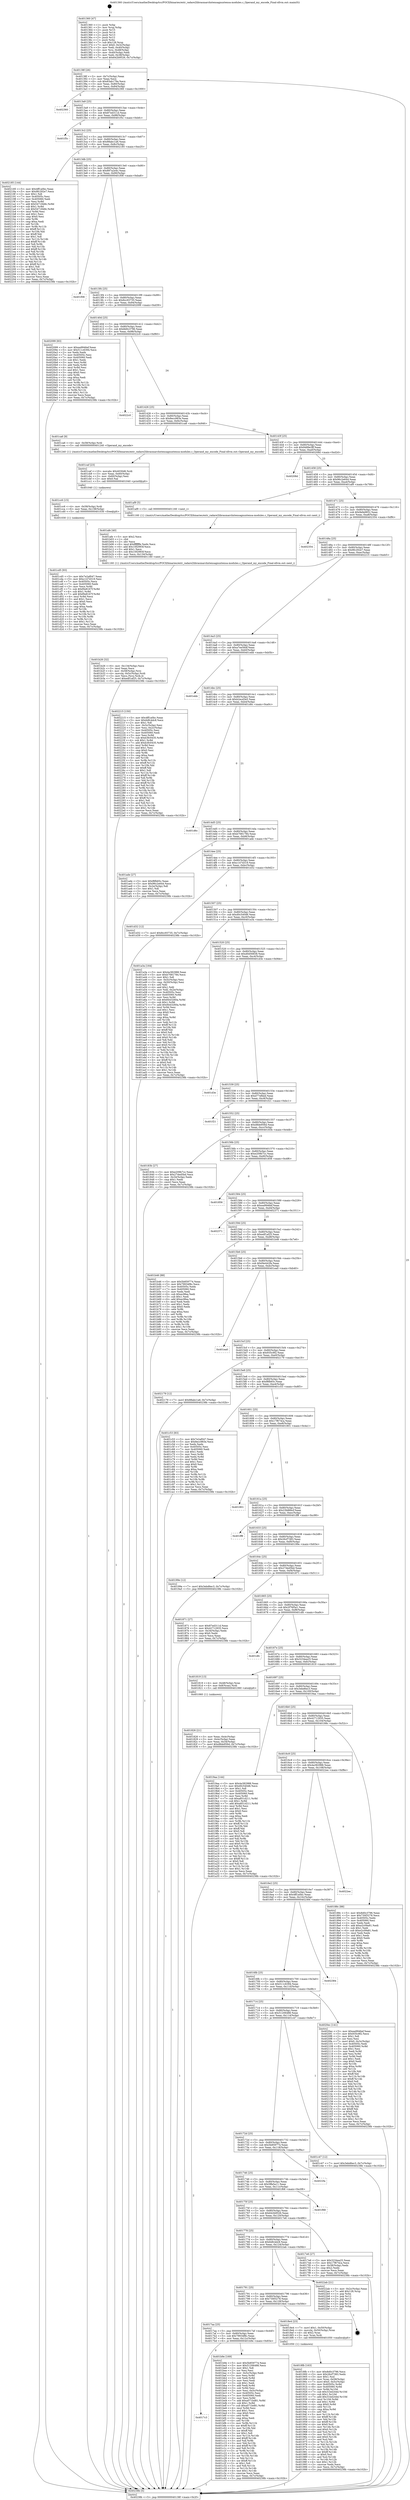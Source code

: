digraph "0x401360" {
  label = "0x401360 (/mnt/c/Users/mathe/Desktop/tcc/POCII/binaries/extr_radare2librasmarchxtensagnuxtensa-modules.c_Operand_my_encode_Final-ollvm.out::main(0))"
  labelloc = "t"
  node[shape=record]

  Entry [label="",width=0.3,height=0.3,shape=circle,fillcolor=black,style=filled]
  "0x40138f" [label="{
     0x40138f [26]\l
     | [instrs]\l
     &nbsp;&nbsp;0x40138f \<+3\>: mov -0x7c(%rbp),%eax\l
     &nbsp;&nbsp;0x401392 \<+2\>: mov %eax,%ecx\l
     &nbsp;&nbsp;0x401394 \<+6\>: sub $0x83ab179a,%ecx\l
     &nbsp;&nbsp;0x40139a \<+3\>: mov %eax,-0x80(%rbp)\l
     &nbsp;&nbsp;0x40139d \<+6\>: mov %ecx,-0x84(%rbp)\l
     &nbsp;&nbsp;0x4013a3 \<+6\>: je 0000000000402360 \<main+0x1000\>\l
  }"]
  "0x402360" [label="{
     0x402360\l
  }", style=dashed]
  "0x4013a9" [label="{
     0x4013a9 [25]\l
     | [instrs]\l
     &nbsp;&nbsp;0x4013a9 \<+5\>: jmp 00000000004013ae \<main+0x4e\>\l
     &nbsp;&nbsp;0x4013ae \<+3\>: mov -0x80(%rbp),%eax\l
     &nbsp;&nbsp;0x4013b1 \<+5\>: sub $0x87ed311d,%eax\l
     &nbsp;&nbsp;0x4013b6 \<+6\>: mov %eax,-0x88(%rbp)\l
     &nbsp;&nbsp;0x4013bc \<+6\>: je 0000000000401f5c \<main+0xbfc\>\l
  }"]
  Exit [label="",width=0.3,height=0.3,shape=circle,fillcolor=black,style=filled,peripheries=2]
  "0x401f5c" [label="{
     0x401f5c\l
  }", style=dashed]
  "0x4013c2" [label="{
     0x4013c2 [25]\l
     | [instrs]\l
     &nbsp;&nbsp;0x4013c2 \<+5\>: jmp 00000000004013c7 \<main+0x67\>\l
     &nbsp;&nbsp;0x4013c7 \<+3\>: mov -0x80(%rbp),%eax\l
     &nbsp;&nbsp;0x4013ca \<+5\>: sub $0x88abc1a6,%eax\l
     &nbsp;&nbsp;0x4013cf \<+6\>: mov %eax,-0x8c(%rbp)\l
     &nbsp;&nbsp;0x4013d5 \<+6\>: je 0000000000402185 \<main+0xe25\>\l
  }"]
  "0x401cd5" [label="{
     0x401cd5 [93]\l
     | [instrs]\l
     &nbsp;&nbsp;0x401cd5 \<+5\>: mov $0x7e2af047,%eax\l
     &nbsp;&nbsp;0x401cda \<+5\>: mov $0xc147d319,%esi\l
     &nbsp;&nbsp;0x401cdf \<+7\>: mov 0x40505c,%ecx\l
     &nbsp;&nbsp;0x401ce6 \<+7\>: mov 0x405060,%edx\l
     &nbsp;&nbsp;0x401ced \<+3\>: mov %ecx,%r8d\l
     &nbsp;&nbsp;0x401cf0 \<+7\>: sub $0xf0e8167f,%r8d\l
     &nbsp;&nbsp;0x401cf7 \<+4\>: sub $0x1,%r8d\l
     &nbsp;&nbsp;0x401cfb \<+7\>: add $0xf0e8167f,%r8d\l
     &nbsp;&nbsp;0x401d02 \<+4\>: imul %r8d,%ecx\l
     &nbsp;&nbsp;0x401d06 \<+3\>: and $0x1,%ecx\l
     &nbsp;&nbsp;0x401d09 \<+3\>: cmp $0x0,%ecx\l
     &nbsp;&nbsp;0x401d0c \<+4\>: sete %r9b\l
     &nbsp;&nbsp;0x401d10 \<+3\>: cmp $0xa,%edx\l
     &nbsp;&nbsp;0x401d13 \<+4\>: setl %r10b\l
     &nbsp;&nbsp;0x401d17 \<+3\>: mov %r9b,%r11b\l
     &nbsp;&nbsp;0x401d1a \<+3\>: and %r10b,%r11b\l
     &nbsp;&nbsp;0x401d1d \<+3\>: xor %r10b,%r9b\l
     &nbsp;&nbsp;0x401d20 \<+3\>: or %r9b,%r11b\l
     &nbsp;&nbsp;0x401d23 \<+4\>: test $0x1,%r11b\l
     &nbsp;&nbsp;0x401d27 \<+3\>: cmovne %esi,%eax\l
     &nbsp;&nbsp;0x401d2a \<+3\>: mov %eax,-0x7c(%rbp)\l
     &nbsp;&nbsp;0x401d2d \<+5\>: jmp 000000000040238b \<main+0x102b\>\l
  }"]
  "0x402185" [label="{
     0x402185 [144]\l
     | [instrs]\l
     &nbsp;&nbsp;0x402185 \<+5\>: mov $0x4ff1a0bc,%eax\l
     &nbsp;&nbsp;0x40218a \<+5\>: mov $0x9fc292e7,%ecx\l
     &nbsp;&nbsp;0x40218f \<+2\>: mov $0x1,%dl\l
     &nbsp;&nbsp;0x402191 \<+7\>: mov 0x40505c,%esi\l
     &nbsp;&nbsp;0x402198 \<+7\>: mov 0x405060,%edi\l
     &nbsp;&nbsp;0x40219f \<+3\>: mov %esi,%r8d\l
     &nbsp;&nbsp;0x4021a2 \<+7\>: add $0x5471848c,%r8d\l
     &nbsp;&nbsp;0x4021a9 \<+4\>: sub $0x1,%r8d\l
     &nbsp;&nbsp;0x4021ad \<+7\>: sub $0x5471848c,%r8d\l
     &nbsp;&nbsp;0x4021b4 \<+4\>: imul %r8d,%esi\l
     &nbsp;&nbsp;0x4021b8 \<+3\>: and $0x1,%esi\l
     &nbsp;&nbsp;0x4021bb \<+3\>: cmp $0x0,%esi\l
     &nbsp;&nbsp;0x4021be \<+4\>: sete %r9b\l
     &nbsp;&nbsp;0x4021c2 \<+3\>: cmp $0xa,%edi\l
     &nbsp;&nbsp;0x4021c5 \<+4\>: setl %r10b\l
     &nbsp;&nbsp;0x4021c9 \<+3\>: mov %r9b,%r11b\l
     &nbsp;&nbsp;0x4021cc \<+4\>: xor $0xff,%r11b\l
     &nbsp;&nbsp;0x4021d0 \<+3\>: mov %r10b,%bl\l
     &nbsp;&nbsp;0x4021d3 \<+3\>: xor $0xff,%bl\l
     &nbsp;&nbsp;0x4021d6 \<+3\>: xor $0x1,%dl\l
     &nbsp;&nbsp;0x4021d9 \<+3\>: mov %r11b,%r14b\l
     &nbsp;&nbsp;0x4021dc \<+4\>: and $0xff,%r14b\l
     &nbsp;&nbsp;0x4021e0 \<+3\>: and %dl,%r9b\l
     &nbsp;&nbsp;0x4021e3 \<+3\>: mov %bl,%r15b\l
     &nbsp;&nbsp;0x4021e6 \<+4\>: and $0xff,%r15b\l
     &nbsp;&nbsp;0x4021ea \<+3\>: and %dl,%r10b\l
     &nbsp;&nbsp;0x4021ed \<+3\>: or %r9b,%r14b\l
     &nbsp;&nbsp;0x4021f0 \<+3\>: or %r10b,%r15b\l
     &nbsp;&nbsp;0x4021f3 \<+3\>: xor %r15b,%r14b\l
     &nbsp;&nbsp;0x4021f6 \<+3\>: or %bl,%r11b\l
     &nbsp;&nbsp;0x4021f9 \<+4\>: xor $0xff,%r11b\l
     &nbsp;&nbsp;0x4021fd \<+3\>: or $0x1,%dl\l
     &nbsp;&nbsp;0x402200 \<+3\>: and %dl,%r11b\l
     &nbsp;&nbsp;0x402203 \<+3\>: or %r11b,%r14b\l
     &nbsp;&nbsp;0x402206 \<+4\>: test $0x1,%r14b\l
     &nbsp;&nbsp;0x40220a \<+3\>: cmovne %ecx,%eax\l
     &nbsp;&nbsp;0x40220d \<+3\>: mov %eax,-0x7c(%rbp)\l
     &nbsp;&nbsp;0x402210 \<+5\>: jmp 000000000040238b \<main+0x102b\>\l
  }"]
  "0x4013db" [label="{
     0x4013db [25]\l
     | [instrs]\l
     &nbsp;&nbsp;0x4013db \<+5\>: jmp 00000000004013e0 \<main+0x80\>\l
     &nbsp;&nbsp;0x4013e0 \<+3\>: mov -0x80(%rbp),%eax\l
     &nbsp;&nbsp;0x4013e3 \<+5\>: sub $0x897a2e4c,%eax\l
     &nbsp;&nbsp;0x4013e8 \<+6\>: mov %eax,-0x90(%rbp)\l
     &nbsp;&nbsp;0x4013ee \<+6\>: je 0000000000401f08 \<main+0xba8\>\l
  }"]
  "0x401cc6" [label="{
     0x401cc6 [15]\l
     | [instrs]\l
     &nbsp;&nbsp;0x401cc6 \<+4\>: mov -0x58(%rbp),%rdi\l
     &nbsp;&nbsp;0x401cca \<+6\>: mov %eax,-0x138(%rbp)\l
     &nbsp;&nbsp;0x401cd0 \<+5\>: call 0000000000401030 \<free@plt\>\l
     | [calls]\l
     &nbsp;&nbsp;0x401030 \{1\} (unknown)\l
  }"]
  "0x401f08" [label="{
     0x401f08\l
  }", style=dashed]
  "0x4013f4" [label="{
     0x4013f4 [25]\l
     | [instrs]\l
     &nbsp;&nbsp;0x4013f4 \<+5\>: jmp 00000000004013f9 \<main+0x99\>\l
     &nbsp;&nbsp;0x4013f9 \<+3\>: mov -0x80(%rbp),%eax\l
     &nbsp;&nbsp;0x4013fc \<+5\>: sub $0x8cc93735,%eax\l
     &nbsp;&nbsp;0x401401 \<+6\>: mov %eax,-0x94(%rbp)\l
     &nbsp;&nbsp;0x401407 \<+6\>: je 0000000000402099 \<main+0xd39\>\l
  }"]
  "0x401caf" [label="{
     0x401caf [23]\l
     | [instrs]\l
     &nbsp;&nbsp;0x401caf \<+10\>: movabs $0x4030d6,%rdi\l
     &nbsp;&nbsp;0x401cb9 \<+3\>: mov %eax,-0x60(%rbp)\l
     &nbsp;&nbsp;0x401cbc \<+3\>: mov -0x60(%rbp),%esi\l
     &nbsp;&nbsp;0x401cbf \<+2\>: mov $0x0,%al\l
     &nbsp;&nbsp;0x401cc1 \<+5\>: call 0000000000401040 \<printf@plt\>\l
     | [calls]\l
     &nbsp;&nbsp;0x401040 \{1\} (unknown)\l
  }"]
  "0x402099" [label="{
     0x402099 [83]\l
     | [instrs]\l
     &nbsp;&nbsp;0x402099 \<+5\>: mov $0xea9946ef,%eax\l
     &nbsp;&nbsp;0x40209e \<+5\>: mov $0x511c6394,%ecx\l
     &nbsp;&nbsp;0x4020a3 \<+2\>: xor %edx,%edx\l
     &nbsp;&nbsp;0x4020a5 \<+7\>: mov 0x40505c,%esi\l
     &nbsp;&nbsp;0x4020ac \<+7\>: mov 0x405060,%edi\l
     &nbsp;&nbsp;0x4020b3 \<+3\>: sub $0x1,%edx\l
     &nbsp;&nbsp;0x4020b6 \<+3\>: mov %esi,%r8d\l
     &nbsp;&nbsp;0x4020b9 \<+3\>: add %edx,%r8d\l
     &nbsp;&nbsp;0x4020bc \<+4\>: imul %r8d,%esi\l
     &nbsp;&nbsp;0x4020c0 \<+3\>: and $0x1,%esi\l
     &nbsp;&nbsp;0x4020c3 \<+3\>: cmp $0x0,%esi\l
     &nbsp;&nbsp;0x4020c6 \<+4\>: sete %r9b\l
     &nbsp;&nbsp;0x4020ca \<+3\>: cmp $0xa,%edi\l
     &nbsp;&nbsp;0x4020cd \<+4\>: setl %r10b\l
     &nbsp;&nbsp;0x4020d1 \<+3\>: mov %r9b,%r11b\l
     &nbsp;&nbsp;0x4020d4 \<+3\>: and %r10b,%r11b\l
     &nbsp;&nbsp;0x4020d7 \<+3\>: xor %r10b,%r9b\l
     &nbsp;&nbsp;0x4020da \<+3\>: or %r9b,%r11b\l
     &nbsp;&nbsp;0x4020dd \<+4\>: test $0x1,%r11b\l
     &nbsp;&nbsp;0x4020e1 \<+3\>: cmovne %ecx,%eax\l
     &nbsp;&nbsp;0x4020e4 \<+3\>: mov %eax,-0x7c(%rbp)\l
     &nbsp;&nbsp;0x4020e7 \<+5\>: jmp 000000000040238b \<main+0x102b\>\l
  }"]
  "0x40140d" [label="{
     0x40140d [25]\l
     | [instrs]\l
     &nbsp;&nbsp;0x40140d \<+5\>: jmp 0000000000401412 \<main+0xb2\>\l
     &nbsp;&nbsp;0x401412 \<+3\>: mov -0x80(%rbp),%eax\l
     &nbsp;&nbsp;0x401415 \<+5\>: sub $0x8d0c3796,%eax\l
     &nbsp;&nbsp;0x40141a \<+6\>: mov %eax,-0x98(%rbp)\l
     &nbsp;&nbsp;0x401420 \<+6\>: je 00000000004022c0 \<main+0xf60\>\l
  }"]
  "0x4017c3" [label="{
     0x4017c3\l
  }", style=dashed]
  "0x4022c0" [label="{
     0x4022c0\l
  }", style=dashed]
  "0x401426" [label="{
     0x401426 [25]\l
     | [instrs]\l
     &nbsp;&nbsp;0x401426 \<+5\>: jmp 000000000040142b \<main+0xcb\>\l
     &nbsp;&nbsp;0x40142b \<+3\>: mov -0x80(%rbp),%eax\l
     &nbsp;&nbsp;0x40142e \<+5\>: sub $0x8ecc983e,%eax\l
     &nbsp;&nbsp;0x401433 \<+6\>: mov %eax,-0x9c(%rbp)\l
     &nbsp;&nbsp;0x401439 \<+6\>: je 0000000000401ca6 \<main+0x946\>\l
  }"]
  "0x401b9e" [label="{
     0x401b9e [169]\l
     | [instrs]\l
     &nbsp;&nbsp;0x401b9e \<+5\>: mov $0x5b859774,%eax\l
     &nbsp;&nbsp;0x401ba3 \<+5\>: mov $0x51206488,%ecx\l
     &nbsp;&nbsp;0x401ba8 \<+2\>: mov $0x1,%dl\l
     &nbsp;&nbsp;0x401baa \<+2\>: xor %esi,%esi\l
     &nbsp;&nbsp;0x401bac \<+3\>: mov -0x5c(%rbp),%edi\l
     &nbsp;&nbsp;0x401baf \<+3\>: mov %esi,%r8d\l
     &nbsp;&nbsp;0x401bb2 \<+3\>: sub %edi,%r8d\l
     &nbsp;&nbsp;0x401bb5 \<+2\>: mov %esi,%edi\l
     &nbsp;&nbsp;0x401bb7 \<+3\>: sub $0x1,%edi\l
     &nbsp;&nbsp;0x401bba \<+3\>: add %edi,%r8d\l
     &nbsp;&nbsp;0x401bbd \<+3\>: sub %r8d,%esi\l
     &nbsp;&nbsp;0x401bc0 \<+3\>: mov %esi,-0x5c(%rbp)\l
     &nbsp;&nbsp;0x401bc3 \<+7\>: mov 0x40505c,%esi\l
     &nbsp;&nbsp;0x401bca \<+7\>: mov 0x405060,%edi\l
     &nbsp;&nbsp;0x401bd1 \<+3\>: mov %esi,%r8d\l
     &nbsp;&nbsp;0x401bd4 \<+7\>: add $0xa071bd81,%r8d\l
     &nbsp;&nbsp;0x401bdb \<+4\>: sub $0x1,%r8d\l
     &nbsp;&nbsp;0x401bdf \<+7\>: sub $0xa071bd81,%r8d\l
     &nbsp;&nbsp;0x401be6 \<+4\>: imul %r8d,%esi\l
     &nbsp;&nbsp;0x401bea \<+3\>: and $0x1,%esi\l
     &nbsp;&nbsp;0x401bed \<+3\>: cmp $0x0,%esi\l
     &nbsp;&nbsp;0x401bf0 \<+4\>: sete %r9b\l
     &nbsp;&nbsp;0x401bf4 \<+3\>: cmp $0xa,%edi\l
     &nbsp;&nbsp;0x401bf7 \<+4\>: setl %r10b\l
     &nbsp;&nbsp;0x401bfb \<+3\>: mov %r9b,%r11b\l
     &nbsp;&nbsp;0x401bfe \<+4\>: xor $0xff,%r11b\l
     &nbsp;&nbsp;0x401c02 \<+3\>: mov %r10b,%bl\l
     &nbsp;&nbsp;0x401c05 \<+3\>: xor $0xff,%bl\l
     &nbsp;&nbsp;0x401c08 \<+3\>: xor $0x1,%dl\l
     &nbsp;&nbsp;0x401c0b \<+3\>: mov %r11b,%r14b\l
     &nbsp;&nbsp;0x401c0e \<+4\>: and $0xff,%r14b\l
     &nbsp;&nbsp;0x401c12 \<+3\>: and %dl,%r9b\l
     &nbsp;&nbsp;0x401c15 \<+3\>: mov %bl,%r15b\l
     &nbsp;&nbsp;0x401c18 \<+4\>: and $0xff,%r15b\l
     &nbsp;&nbsp;0x401c1c \<+3\>: and %dl,%r10b\l
     &nbsp;&nbsp;0x401c1f \<+3\>: or %r9b,%r14b\l
     &nbsp;&nbsp;0x401c22 \<+3\>: or %r10b,%r15b\l
     &nbsp;&nbsp;0x401c25 \<+3\>: xor %r15b,%r14b\l
     &nbsp;&nbsp;0x401c28 \<+3\>: or %bl,%r11b\l
     &nbsp;&nbsp;0x401c2b \<+4\>: xor $0xff,%r11b\l
     &nbsp;&nbsp;0x401c2f \<+3\>: or $0x1,%dl\l
     &nbsp;&nbsp;0x401c32 \<+3\>: and %dl,%r11b\l
     &nbsp;&nbsp;0x401c35 \<+3\>: or %r11b,%r14b\l
     &nbsp;&nbsp;0x401c38 \<+4\>: test $0x1,%r14b\l
     &nbsp;&nbsp;0x401c3c \<+3\>: cmovne %ecx,%eax\l
     &nbsp;&nbsp;0x401c3f \<+3\>: mov %eax,-0x7c(%rbp)\l
     &nbsp;&nbsp;0x401c42 \<+5\>: jmp 000000000040238b \<main+0x102b\>\l
  }"]
  "0x401ca6" [label="{
     0x401ca6 [9]\l
     | [instrs]\l
     &nbsp;&nbsp;0x401ca6 \<+4\>: mov -0x58(%rbp),%rdi\l
     &nbsp;&nbsp;0x401caa \<+5\>: call 0000000000401240 \<Operand_my_encode\>\l
     | [calls]\l
     &nbsp;&nbsp;0x401240 \{1\} (/mnt/c/Users/mathe/Desktop/tcc/POCII/binaries/extr_radare2librasmarchxtensagnuxtensa-modules.c_Operand_my_encode_Final-ollvm.out::Operand_my_encode)\l
  }"]
  "0x40143f" [label="{
     0x40143f [25]\l
     | [instrs]\l
     &nbsp;&nbsp;0x40143f \<+5\>: jmp 0000000000401444 \<main+0xe4\>\l
     &nbsp;&nbsp;0x401444 \<+3\>: mov -0x80(%rbp),%eax\l
     &nbsp;&nbsp;0x401447 \<+5\>: sub $0x9489e3ff,%eax\l
     &nbsp;&nbsp;0x40144c \<+6\>: mov %eax,-0xa0(%rbp)\l
     &nbsp;&nbsp;0x401452 \<+6\>: je 000000000040208d \<main+0xd2d\>\l
  }"]
  "0x401b26" [label="{
     0x401b26 [32]\l
     | [instrs]\l
     &nbsp;&nbsp;0x401b26 \<+6\>: mov -0x134(%rbp),%ecx\l
     &nbsp;&nbsp;0x401b2c \<+3\>: imul %eax,%ecx\l
     &nbsp;&nbsp;0x401b2f \<+4\>: mov -0x58(%rbp),%rsi\l
     &nbsp;&nbsp;0x401b33 \<+4\>: movslq -0x5c(%rbp),%rdi\l
     &nbsp;&nbsp;0x401b37 \<+3\>: mov %ecx,(%rsi,%rdi,4)\l
     &nbsp;&nbsp;0x401b3a \<+7\>: movl $0xedf1af25,-0x7c(%rbp)\l
     &nbsp;&nbsp;0x401b41 \<+5\>: jmp 000000000040238b \<main+0x102b\>\l
  }"]
  "0x40208d" [label="{
     0x40208d\l
  }", style=dashed]
  "0x401458" [label="{
     0x401458 [25]\l
     | [instrs]\l
     &nbsp;&nbsp;0x401458 \<+5\>: jmp 000000000040145d \<main+0xfd\>\l
     &nbsp;&nbsp;0x40145d \<+3\>: mov -0x80(%rbp),%eax\l
     &nbsp;&nbsp;0x401460 \<+5\>: sub $0x96c2e644,%eax\l
     &nbsp;&nbsp;0x401465 \<+6\>: mov %eax,-0xa4(%rbp)\l
     &nbsp;&nbsp;0x40146b \<+6\>: je 0000000000401af9 \<main+0x799\>\l
  }"]
  "0x401afe" [label="{
     0x401afe [40]\l
     | [instrs]\l
     &nbsp;&nbsp;0x401afe \<+5\>: mov $0x2,%ecx\l
     &nbsp;&nbsp;0x401b03 \<+1\>: cltd\l
     &nbsp;&nbsp;0x401b04 \<+2\>: idiv %ecx\l
     &nbsp;&nbsp;0x401b06 \<+6\>: imul $0xfffffffe,%edx,%ecx\l
     &nbsp;&nbsp;0x401b0c \<+6\>: add $0x10f2993f,%ecx\l
     &nbsp;&nbsp;0x401b12 \<+3\>: add $0x1,%ecx\l
     &nbsp;&nbsp;0x401b15 \<+6\>: sub $0x10f2993f,%ecx\l
     &nbsp;&nbsp;0x401b1b \<+6\>: mov %ecx,-0x134(%rbp)\l
     &nbsp;&nbsp;0x401b21 \<+5\>: call 0000000000401160 \<next_i\>\l
     | [calls]\l
     &nbsp;&nbsp;0x401160 \{1\} (/mnt/c/Users/mathe/Desktop/tcc/POCII/binaries/extr_radare2librasmarchxtensagnuxtensa-modules.c_Operand_my_encode_Final-ollvm.out::next_i)\l
  }"]
  "0x401af9" [label="{
     0x401af9 [5]\l
     | [instrs]\l
     &nbsp;&nbsp;0x401af9 \<+5\>: call 0000000000401160 \<next_i\>\l
     | [calls]\l
     &nbsp;&nbsp;0x401160 \{1\} (/mnt/c/Users/mathe/Desktop/tcc/POCII/binaries/extr_radare2librasmarchxtensagnuxtensa-modules.c_Operand_my_encode_Final-ollvm.out::next_i)\l
  }"]
  "0x401471" [label="{
     0x401471 [25]\l
     | [instrs]\l
     &nbsp;&nbsp;0x401471 \<+5\>: jmp 0000000000401476 \<main+0x116\>\l
     &nbsp;&nbsp;0x401476 \<+3\>: mov -0x80(%rbp),%eax\l
     &nbsp;&nbsp;0x401479 \<+5\>: sub $0x9efa9852,%eax\l
     &nbsp;&nbsp;0x40147e \<+6\>: mov %eax,-0xa8(%rbp)\l
     &nbsp;&nbsp;0x401484 \<+6\>: je 0000000000402354 \<main+0xff4\>\l
  }"]
  "0x4018fb" [label="{
     0x4018fb [163]\l
     | [instrs]\l
     &nbsp;&nbsp;0x4018fb \<+5\>: mov $0x8d0c3796,%ecx\l
     &nbsp;&nbsp;0x401900 \<+5\>: mov $0x26cf7383,%edx\l
     &nbsp;&nbsp;0x401905 \<+3\>: mov $0x1,%sil\l
     &nbsp;&nbsp;0x401908 \<+4\>: mov %rax,-0x58(%rbp)\l
     &nbsp;&nbsp;0x40190c \<+7\>: movl $0x0,-0x5c(%rbp)\l
     &nbsp;&nbsp;0x401913 \<+8\>: mov 0x40505c,%r8d\l
     &nbsp;&nbsp;0x40191b \<+8\>: mov 0x405060,%r9d\l
     &nbsp;&nbsp;0x401923 \<+3\>: mov %r8d,%r10d\l
     &nbsp;&nbsp;0x401926 \<+7\>: sub $0x31bd244d,%r10d\l
     &nbsp;&nbsp;0x40192d \<+4\>: sub $0x1,%r10d\l
     &nbsp;&nbsp;0x401931 \<+7\>: add $0x31bd244d,%r10d\l
     &nbsp;&nbsp;0x401938 \<+4\>: imul %r10d,%r8d\l
     &nbsp;&nbsp;0x40193c \<+4\>: and $0x1,%r8d\l
     &nbsp;&nbsp;0x401940 \<+4\>: cmp $0x0,%r8d\l
     &nbsp;&nbsp;0x401944 \<+4\>: sete %r11b\l
     &nbsp;&nbsp;0x401948 \<+4\>: cmp $0xa,%r9d\l
     &nbsp;&nbsp;0x40194c \<+3\>: setl %bl\l
     &nbsp;&nbsp;0x40194f \<+3\>: mov %r11b,%r14b\l
     &nbsp;&nbsp;0x401952 \<+4\>: xor $0xff,%r14b\l
     &nbsp;&nbsp;0x401956 \<+3\>: mov %bl,%r15b\l
     &nbsp;&nbsp;0x401959 \<+4\>: xor $0xff,%r15b\l
     &nbsp;&nbsp;0x40195d \<+4\>: xor $0x0,%sil\l
     &nbsp;&nbsp;0x401961 \<+3\>: mov %r14b,%r12b\l
     &nbsp;&nbsp;0x401964 \<+4\>: and $0x0,%r12b\l
     &nbsp;&nbsp;0x401968 \<+3\>: and %sil,%r11b\l
     &nbsp;&nbsp;0x40196b \<+3\>: mov %r15b,%r13b\l
     &nbsp;&nbsp;0x40196e \<+4\>: and $0x0,%r13b\l
     &nbsp;&nbsp;0x401972 \<+3\>: and %sil,%bl\l
     &nbsp;&nbsp;0x401975 \<+3\>: or %r11b,%r12b\l
     &nbsp;&nbsp;0x401978 \<+3\>: or %bl,%r13b\l
     &nbsp;&nbsp;0x40197b \<+3\>: xor %r13b,%r12b\l
     &nbsp;&nbsp;0x40197e \<+3\>: or %r15b,%r14b\l
     &nbsp;&nbsp;0x401981 \<+4\>: xor $0xff,%r14b\l
     &nbsp;&nbsp;0x401985 \<+4\>: or $0x0,%sil\l
     &nbsp;&nbsp;0x401989 \<+3\>: and %sil,%r14b\l
     &nbsp;&nbsp;0x40198c \<+3\>: or %r14b,%r12b\l
     &nbsp;&nbsp;0x40198f \<+4\>: test $0x1,%r12b\l
     &nbsp;&nbsp;0x401993 \<+3\>: cmovne %edx,%ecx\l
     &nbsp;&nbsp;0x401996 \<+3\>: mov %ecx,-0x7c(%rbp)\l
     &nbsp;&nbsp;0x401999 \<+5\>: jmp 000000000040238b \<main+0x102b\>\l
  }"]
  "0x402354" [label="{
     0x402354\l
  }", style=dashed]
  "0x40148a" [label="{
     0x40148a [25]\l
     | [instrs]\l
     &nbsp;&nbsp;0x40148a \<+5\>: jmp 000000000040148f \<main+0x12f\>\l
     &nbsp;&nbsp;0x40148f \<+3\>: mov -0x80(%rbp),%eax\l
     &nbsp;&nbsp;0x401492 \<+5\>: sub $0x9fc292e7,%eax\l
     &nbsp;&nbsp;0x401497 \<+6\>: mov %eax,-0xac(%rbp)\l
     &nbsp;&nbsp;0x40149d \<+6\>: je 0000000000402215 \<main+0xeb5\>\l
  }"]
  "0x4017aa" [label="{
     0x4017aa [25]\l
     | [instrs]\l
     &nbsp;&nbsp;0x4017aa \<+5\>: jmp 00000000004017af \<main+0x44f\>\l
     &nbsp;&nbsp;0x4017af \<+3\>: mov -0x80(%rbp),%eax\l
     &nbsp;&nbsp;0x4017b2 \<+5\>: sub $0x79934f8c,%eax\l
     &nbsp;&nbsp;0x4017b7 \<+6\>: mov %eax,-0x12c(%rbp)\l
     &nbsp;&nbsp;0x4017bd \<+6\>: je 0000000000401b9e \<main+0x83e\>\l
  }"]
  "0x402215" [label="{
     0x402215 [150]\l
     | [instrs]\l
     &nbsp;&nbsp;0x402215 \<+5\>: mov $0x4ff1a0bc,%eax\l
     &nbsp;&nbsp;0x40221a \<+5\>: mov $0x6dfc4dc8,%ecx\l
     &nbsp;&nbsp;0x40221f \<+2\>: mov $0x1,%dl\l
     &nbsp;&nbsp;0x402221 \<+3\>: mov -0x3c(%rbp),%esi\l
     &nbsp;&nbsp;0x402224 \<+3\>: mov %esi,-0x2c(%rbp)\l
     &nbsp;&nbsp;0x402227 \<+7\>: mov 0x40505c,%esi\l
     &nbsp;&nbsp;0x40222e \<+7\>: mov 0x405060,%edi\l
     &nbsp;&nbsp;0x402235 \<+3\>: mov %esi,%r8d\l
     &nbsp;&nbsp;0x402238 \<+7\>: sub $0xb3fc0435,%r8d\l
     &nbsp;&nbsp;0x40223f \<+4\>: sub $0x1,%r8d\l
     &nbsp;&nbsp;0x402243 \<+7\>: add $0xb3fc0435,%r8d\l
     &nbsp;&nbsp;0x40224a \<+4\>: imul %r8d,%esi\l
     &nbsp;&nbsp;0x40224e \<+3\>: and $0x1,%esi\l
     &nbsp;&nbsp;0x402251 \<+3\>: cmp $0x0,%esi\l
     &nbsp;&nbsp;0x402254 \<+4\>: sete %r9b\l
     &nbsp;&nbsp;0x402258 \<+3\>: cmp $0xa,%edi\l
     &nbsp;&nbsp;0x40225b \<+4\>: setl %r10b\l
     &nbsp;&nbsp;0x40225f \<+3\>: mov %r9b,%r11b\l
     &nbsp;&nbsp;0x402262 \<+4\>: xor $0xff,%r11b\l
     &nbsp;&nbsp;0x402266 \<+3\>: mov %r10b,%bl\l
     &nbsp;&nbsp;0x402269 \<+3\>: xor $0xff,%bl\l
     &nbsp;&nbsp;0x40226c \<+3\>: xor $0x1,%dl\l
     &nbsp;&nbsp;0x40226f \<+3\>: mov %r11b,%r14b\l
     &nbsp;&nbsp;0x402272 \<+4\>: and $0xff,%r14b\l
     &nbsp;&nbsp;0x402276 \<+3\>: and %dl,%r9b\l
     &nbsp;&nbsp;0x402279 \<+3\>: mov %bl,%r15b\l
     &nbsp;&nbsp;0x40227c \<+4\>: and $0xff,%r15b\l
     &nbsp;&nbsp;0x402280 \<+3\>: and %dl,%r10b\l
     &nbsp;&nbsp;0x402283 \<+3\>: or %r9b,%r14b\l
     &nbsp;&nbsp;0x402286 \<+3\>: or %r10b,%r15b\l
     &nbsp;&nbsp;0x402289 \<+3\>: xor %r15b,%r14b\l
     &nbsp;&nbsp;0x40228c \<+3\>: or %bl,%r11b\l
     &nbsp;&nbsp;0x40228f \<+4\>: xor $0xff,%r11b\l
     &nbsp;&nbsp;0x402293 \<+3\>: or $0x1,%dl\l
     &nbsp;&nbsp;0x402296 \<+3\>: and %dl,%r11b\l
     &nbsp;&nbsp;0x402299 \<+3\>: or %r11b,%r14b\l
     &nbsp;&nbsp;0x40229c \<+4\>: test $0x1,%r14b\l
     &nbsp;&nbsp;0x4022a0 \<+3\>: cmovne %ecx,%eax\l
     &nbsp;&nbsp;0x4022a3 \<+3\>: mov %eax,-0x7c(%rbp)\l
     &nbsp;&nbsp;0x4022a6 \<+5\>: jmp 000000000040238b \<main+0x102b\>\l
  }"]
  "0x4014a3" [label="{
     0x4014a3 [25]\l
     | [instrs]\l
     &nbsp;&nbsp;0x4014a3 \<+5\>: jmp 00000000004014a8 \<main+0x148\>\l
     &nbsp;&nbsp;0x4014a8 \<+3\>: mov -0x80(%rbp),%eax\l
     &nbsp;&nbsp;0x4014ab \<+5\>: sub $0xa7ee56df,%eax\l
     &nbsp;&nbsp;0x4014b0 \<+6\>: mov %eax,-0xb0(%rbp)\l
     &nbsp;&nbsp;0x4014b6 \<+6\>: je 0000000000401ebb \<main+0xb5b\>\l
  }"]
  "0x4018e4" [label="{
     0x4018e4 [23]\l
     | [instrs]\l
     &nbsp;&nbsp;0x4018e4 \<+7\>: movl $0x1,-0x50(%rbp)\l
     &nbsp;&nbsp;0x4018eb \<+4\>: movslq -0x50(%rbp),%rax\l
     &nbsp;&nbsp;0x4018ef \<+4\>: shl $0x2,%rax\l
     &nbsp;&nbsp;0x4018f3 \<+3\>: mov %rax,%rdi\l
     &nbsp;&nbsp;0x4018f6 \<+5\>: call 0000000000401050 \<malloc@plt\>\l
     | [calls]\l
     &nbsp;&nbsp;0x401050 \{1\} (unknown)\l
  }"]
  "0x401ebb" [label="{
     0x401ebb\l
  }", style=dashed]
  "0x4014bc" [label="{
     0x4014bc [25]\l
     | [instrs]\l
     &nbsp;&nbsp;0x4014bc \<+5\>: jmp 00000000004014c1 \<main+0x161\>\l
     &nbsp;&nbsp;0x4014c1 \<+3\>: mov -0x80(%rbp),%eax\l
     &nbsp;&nbsp;0x4014c4 \<+5\>: sub $0xb2ecd3e5,%eax\l
     &nbsp;&nbsp;0x4014c9 \<+6\>: mov %eax,-0xb4(%rbp)\l
     &nbsp;&nbsp;0x4014cf \<+6\>: je 0000000000401d6c \<main+0xa0c\>\l
  }"]
  "0x401791" [label="{
     0x401791 [25]\l
     | [instrs]\l
     &nbsp;&nbsp;0x401791 \<+5\>: jmp 0000000000401796 \<main+0x436\>\l
     &nbsp;&nbsp;0x401796 \<+3\>: mov -0x80(%rbp),%eax\l
     &nbsp;&nbsp;0x401799 \<+5\>: sub $0x730f3278,%eax\l
     &nbsp;&nbsp;0x40179e \<+6\>: mov %eax,-0x128(%rbp)\l
     &nbsp;&nbsp;0x4017a4 \<+6\>: je 00000000004018e4 \<main+0x584\>\l
  }"]
  "0x401d6c" [label="{
     0x401d6c\l
  }", style=dashed]
  "0x4014d5" [label="{
     0x4014d5 [25]\l
     | [instrs]\l
     &nbsp;&nbsp;0x4014d5 \<+5\>: jmp 00000000004014da \<main+0x17a\>\l
     &nbsp;&nbsp;0x4014da \<+3\>: mov -0x80(%rbp),%eax\l
     &nbsp;&nbsp;0x4014dd \<+5\>: sub $0xb7681784,%eax\l
     &nbsp;&nbsp;0x4014e2 \<+6\>: mov %eax,-0xb8(%rbp)\l
     &nbsp;&nbsp;0x4014e8 \<+6\>: je 0000000000401ade \<main+0x77e\>\l
  }"]
  "0x4022ab" [label="{
     0x4022ab [21]\l
     | [instrs]\l
     &nbsp;&nbsp;0x4022ab \<+3\>: mov -0x2c(%rbp),%eax\l
     &nbsp;&nbsp;0x4022ae \<+7\>: add $0x128,%rsp\l
     &nbsp;&nbsp;0x4022b5 \<+1\>: pop %rbx\l
     &nbsp;&nbsp;0x4022b6 \<+2\>: pop %r12\l
     &nbsp;&nbsp;0x4022b8 \<+2\>: pop %r13\l
     &nbsp;&nbsp;0x4022ba \<+2\>: pop %r14\l
     &nbsp;&nbsp;0x4022bc \<+2\>: pop %r15\l
     &nbsp;&nbsp;0x4022be \<+1\>: pop %rbp\l
     &nbsp;&nbsp;0x4022bf \<+1\>: ret\l
  }"]
  "0x401ade" [label="{
     0x401ade [27]\l
     | [instrs]\l
     &nbsp;&nbsp;0x401ade \<+5\>: mov $0xf8fb65c,%eax\l
     &nbsp;&nbsp;0x401ae3 \<+5\>: mov $0x96c2e644,%ecx\l
     &nbsp;&nbsp;0x401ae8 \<+3\>: mov -0x2e(%rbp),%dl\l
     &nbsp;&nbsp;0x401aeb \<+3\>: test $0x1,%dl\l
     &nbsp;&nbsp;0x401aee \<+3\>: cmovne %ecx,%eax\l
     &nbsp;&nbsp;0x401af1 \<+3\>: mov %eax,-0x7c(%rbp)\l
     &nbsp;&nbsp;0x401af4 \<+5\>: jmp 000000000040238b \<main+0x102b\>\l
  }"]
  "0x4014ee" [label="{
     0x4014ee [25]\l
     | [instrs]\l
     &nbsp;&nbsp;0x4014ee \<+5\>: jmp 00000000004014f3 \<main+0x193\>\l
     &nbsp;&nbsp;0x4014f3 \<+3\>: mov -0x80(%rbp),%eax\l
     &nbsp;&nbsp;0x4014f6 \<+5\>: sub $0xc147d319,%eax\l
     &nbsp;&nbsp;0x4014fb \<+6\>: mov %eax,-0xbc(%rbp)\l
     &nbsp;&nbsp;0x401501 \<+6\>: je 0000000000401d32 \<main+0x9d2\>\l
  }"]
  "0x401826" [label="{
     0x401826 [21]\l
     | [instrs]\l
     &nbsp;&nbsp;0x401826 \<+3\>: mov %eax,-0x4c(%rbp)\l
     &nbsp;&nbsp;0x401829 \<+3\>: mov -0x4c(%rbp),%eax\l
     &nbsp;&nbsp;0x40182c \<+3\>: mov %eax,-0x34(%rbp)\l
     &nbsp;&nbsp;0x40182f \<+7\>: movl $0xd8de956d,-0x7c(%rbp)\l
     &nbsp;&nbsp;0x401836 \<+5\>: jmp 000000000040238b \<main+0x102b\>\l
  }"]
  "0x401d32" [label="{
     0x401d32 [12]\l
     | [instrs]\l
     &nbsp;&nbsp;0x401d32 \<+7\>: movl $0x8cc93735,-0x7c(%rbp)\l
     &nbsp;&nbsp;0x401d39 \<+5\>: jmp 000000000040238b \<main+0x102b\>\l
  }"]
  "0x401507" [label="{
     0x401507 [25]\l
     | [instrs]\l
     &nbsp;&nbsp;0x401507 \<+5\>: jmp 000000000040150c \<main+0x1ac\>\l
     &nbsp;&nbsp;0x40150c \<+3\>: mov -0x80(%rbp),%eax\l
     &nbsp;&nbsp;0x40150f \<+5\>: sub $0xd0c540d6,%eax\l
     &nbsp;&nbsp;0x401514 \<+6\>: mov %eax,-0xc0(%rbp)\l
     &nbsp;&nbsp;0x40151a \<+6\>: je 0000000000401a3a \<main+0x6da\>\l
  }"]
  "0x401360" [label="{
     0x401360 [47]\l
     | [instrs]\l
     &nbsp;&nbsp;0x401360 \<+1\>: push %rbp\l
     &nbsp;&nbsp;0x401361 \<+3\>: mov %rsp,%rbp\l
     &nbsp;&nbsp;0x401364 \<+2\>: push %r15\l
     &nbsp;&nbsp;0x401366 \<+2\>: push %r14\l
     &nbsp;&nbsp;0x401368 \<+2\>: push %r13\l
     &nbsp;&nbsp;0x40136a \<+2\>: push %r12\l
     &nbsp;&nbsp;0x40136c \<+1\>: push %rbx\l
     &nbsp;&nbsp;0x40136d \<+7\>: sub $0x128,%rsp\l
     &nbsp;&nbsp;0x401374 \<+7\>: movl $0x0,-0x3c(%rbp)\l
     &nbsp;&nbsp;0x40137b \<+3\>: mov %edi,-0x40(%rbp)\l
     &nbsp;&nbsp;0x40137e \<+4\>: mov %rsi,-0x48(%rbp)\l
     &nbsp;&nbsp;0x401382 \<+3\>: mov -0x40(%rbp),%edi\l
     &nbsp;&nbsp;0x401385 \<+3\>: mov %edi,-0x38(%rbp)\l
     &nbsp;&nbsp;0x401388 \<+7\>: movl $0x642b9526,-0x7c(%rbp)\l
  }"]
  "0x401a3a" [label="{
     0x401a3a [164]\l
     | [instrs]\l
     &nbsp;&nbsp;0x401a3a \<+5\>: mov $0x4a382988,%eax\l
     &nbsp;&nbsp;0x401a3f \<+5\>: mov $0xb7681784,%ecx\l
     &nbsp;&nbsp;0x401a44 \<+2\>: mov $0x1,%dl\l
     &nbsp;&nbsp;0x401a46 \<+3\>: mov -0x5c(%rbp),%esi\l
     &nbsp;&nbsp;0x401a49 \<+3\>: cmp -0x50(%rbp),%esi\l
     &nbsp;&nbsp;0x401a4c \<+4\>: setl %dil\l
     &nbsp;&nbsp;0x401a50 \<+4\>: and $0x1,%dil\l
     &nbsp;&nbsp;0x401a54 \<+4\>: mov %dil,-0x2e(%rbp)\l
     &nbsp;&nbsp;0x401a58 \<+7\>: mov 0x40505c,%esi\l
     &nbsp;&nbsp;0x401a5f \<+8\>: mov 0x405060,%r8d\l
     &nbsp;&nbsp;0x401a67 \<+3\>: mov %esi,%r9d\l
     &nbsp;&nbsp;0x401a6a \<+7\>: sub $0x8443260a,%r9d\l
     &nbsp;&nbsp;0x401a71 \<+4\>: sub $0x1,%r9d\l
     &nbsp;&nbsp;0x401a75 \<+7\>: add $0x8443260a,%r9d\l
     &nbsp;&nbsp;0x401a7c \<+4\>: imul %r9d,%esi\l
     &nbsp;&nbsp;0x401a80 \<+3\>: and $0x1,%esi\l
     &nbsp;&nbsp;0x401a83 \<+3\>: cmp $0x0,%esi\l
     &nbsp;&nbsp;0x401a86 \<+4\>: sete %dil\l
     &nbsp;&nbsp;0x401a8a \<+4\>: cmp $0xa,%r8d\l
     &nbsp;&nbsp;0x401a8e \<+4\>: setl %r10b\l
     &nbsp;&nbsp;0x401a92 \<+3\>: mov %dil,%r11b\l
     &nbsp;&nbsp;0x401a95 \<+4\>: xor $0xff,%r11b\l
     &nbsp;&nbsp;0x401a99 \<+3\>: mov %r10b,%bl\l
     &nbsp;&nbsp;0x401a9c \<+3\>: xor $0xff,%bl\l
     &nbsp;&nbsp;0x401a9f \<+3\>: xor $0x0,%dl\l
     &nbsp;&nbsp;0x401aa2 \<+3\>: mov %r11b,%r14b\l
     &nbsp;&nbsp;0x401aa5 \<+4\>: and $0x0,%r14b\l
     &nbsp;&nbsp;0x401aa9 \<+3\>: and %dl,%dil\l
     &nbsp;&nbsp;0x401aac \<+3\>: mov %bl,%r15b\l
     &nbsp;&nbsp;0x401aaf \<+4\>: and $0x0,%r15b\l
     &nbsp;&nbsp;0x401ab3 \<+3\>: and %dl,%r10b\l
     &nbsp;&nbsp;0x401ab6 \<+3\>: or %dil,%r14b\l
     &nbsp;&nbsp;0x401ab9 \<+3\>: or %r10b,%r15b\l
     &nbsp;&nbsp;0x401abc \<+3\>: xor %r15b,%r14b\l
     &nbsp;&nbsp;0x401abf \<+3\>: or %bl,%r11b\l
     &nbsp;&nbsp;0x401ac2 \<+4\>: xor $0xff,%r11b\l
     &nbsp;&nbsp;0x401ac6 \<+3\>: or $0x0,%dl\l
     &nbsp;&nbsp;0x401ac9 \<+3\>: and %dl,%r11b\l
     &nbsp;&nbsp;0x401acc \<+3\>: or %r11b,%r14b\l
     &nbsp;&nbsp;0x401acf \<+4\>: test $0x1,%r14b\l
     &nbsp;&nbsp;0x401ad3 \<+3\>: cmovne %ecx,%eax\l
     &nbsp;&nbsp;0x401ad6 \<+3\>: mov %eax,-0x7c(%rbp)\l
     &nbsp;&nbsp;0x401ad9 \<+5\>: jmp 000000000040238b \<main+0x102b\>\l
  }"]
  "0x401520" [label="{
     0x401520 [25]\l
     | [instrs]\l
     &nbsp;&nbsp;0x401520 \<+5\>: jmp 0000000000401525 \<main+0x1c5\>\l
     &nbsp;&nbsp;0x401525 \<+3\>: mov -0x80(%rbp),%eax\l
     &nbsp;&nbsp;0x401528 \<+5\>: sub $0xd0d56838,%eax\l
     &nbsp;&nbsp;0x40152d \<+6\>: mov %eax,-0xc4(%rbp)\l
     &nbsp;&nbsp;0x401533 \<+6\>: je 0000000000401d3e \<main+0x9de\>\l
  }"]
  "0x40238b" [label="{
     0x40238b [5]\l
     | [instrs]\l
     &nbsp;&nbsp;0x40238b \<+5\>: jmp 000000000040138f \<main+0x2f\>\l
  }"]
  "0x401d3e" [label="{
     0x401d3e\l
  }", style=dashed]
  "0x401539" [label="{
     0x401539 [25]\l
     | [instrs]\l
     &nbsp;&nbsp;0x401539 \<+5\>: jmp 000000000040153e \<main+0x1de\>\l
     &nbsp;&nbsp;0x40153e \<+3\>: mov -0x80(%rbp),%eax\l
     &nbsp;&nbsp;0x401541 \<+5\>: sub $0xd77efbed,%eax\l
     &nbsp;&nbsp;0x401546 \<+6\>: mov %eax,-0xc8(%rbp)\l
     &nbsp;&nbsp;0x40154c \<+6\>: je 0000000000401f21 \<main+0xbc1\>\l
  }"]
  "0x401778" [label="{
     0x401778 [25]\l
     | [instrs]\l
     &nbsp;&nbsp;0x401778 \<+5\>: jmp 000000000040177d \<main+0x41d\>\l
     &nbsp;&nbsp;0x40177d \<+3\>: mov -0x80(%rbp),%eax\l
     &nbsp;&nbsp;0x401780 \<+5\>: sub $0x6dfc4dc8,%eax\l
     &nbsp;&nbsp;0x401785 \<+6\>: mov %eax,-0x124(%rbp)\l
     &nbsp;&nbsp;0x40178b \<+6\>: je 00000000004022ab \<main+0xf4b\>\l
  }"]
  "0x401f21" [label="{
     0x401f21\l
  }", style=dashed]
  "0x401552" [label="{
     0x401552 [25]\l
     | [instrs]\l
     &nbsp;&nbsp;0x401552 \<+5\>: jmp 0000000000401557 \<main+0x1f7\>\l
     &nbsp;&nbsp;0x401557 \<+3\>: mov -0x80(%rbp),%eax\l
     &nbsp;&nbsp;0x40155a \<+5\>: sub $0xd8de956d,%eax\l
     &nbsp;&nbsp;0x40155f \<+6\>: mov %eax,-0xcc(%rbp)\l
     &nbsp;&nbsp;0x401565 \<+6\>: je 000000000040183b \<main+0x4db\>\l
  }"]
  "0x4017e6" [label="{
     0x4017e6 [27]\l
     | [instrs]\l
     &nbsp;&nbsp;0x4017e6 \<+5\>: mov $0x3234ea25,%eax\l
     &nbsp;&nbsp;0x4017eb \<+5\>: mov $0x17f674ca,%ecx\l
     &nbsp;&nbsp;0x4017f0 \<+3\>: mov -0x38(%rbp),%edx\l
     &nbsp;&nbsp;0x4017f3 \<+3\>: cmp $0x2,%edx\l
     &nbsp;&nbsp;0x4017f6 \<+3\>: cmovne %ecx,%eax\l
     &nbsp;&nbsp;0x4017f9 \<+3\>: mov %eax,-0x7c(%rbp)\l
     &nbsp;&nbsp;0x4017fc \<+5\>: jmp 000000000040238b \<main+0x102b\>\l
  }"]
  "0x40183b" [label="{
     0x40183b [27]\l
     | [instrs]\l
     &nbsp;&nbsp;0x40183b \<+5\>: mov $0xe209b7cc,%eax\l
     &nbsp;&nbsp;0x401840 \<+5\>: mov $0x27ded5bd,%ecx\l
     &nbsp;&nbsp;0x401845 \<+3\>: mov -0x34(%rbp),%edx\l
     &nbsp;&nbsp;0x401848 \<+3\>: cmp $0x1,%edx\l
     &nbsp;&nbsp;0x40184b \<+3\>: cmovl %ecx,%eax\l
     &nbsp;&nbsp;0x40184e \<+3\>: mov %eax,-0x7c(%rbp)\l
     &nbsp;&nbsp;0x401851 \<+5\>: jmp 000000000040238b \<main+0x102b\>\l
  }"]
  "0x40156b" [label="{
     0x40156b [25]\l
     | [instrs]\l
     &nbsp;&nbsp;0x40156b \<+5\>: jmp 0000000000401570 \<main+0x210\>\l
     &nbsp;&nbsp;0x401570 \<+3\>: mov -0x80(%rbp),%eax\l
     &nbsp;&nbsp;0x401573 \<+5\>: sub $0xe209b7cc,%eax\l
     &nbsp;&nbsp;0x401578 \<+6\>: mov %eax,-0xd0(%rbp)\l
     &nbsp;&nbsp;0x40157e \<+6\>: je 0000000000401856 \<main+0x4f6\>\l
  }"]
  "0x40175f" [label="{
     0x40175f [25]\l
     | [instrs]\l
     &nbsp;&nbsp;0x40175f \<+5\>: jmp 0000000000401764 \<main+0x404\>\l
     &nbsp;&nbsp;0x401764 \<+3\>: mov -0x80(%rbp),%eax\l
     &nbsp;&nbsp;0x401767 \<+5\>: sub $0x642b9526,%eax\l
     &nbsp;&nbsp;0x40176c \<+6\>: mov %eax,-0x120(%rbp)\l
     &nbsp;&nbsp;0x401772 \<+6\>: je 00000000004017e6 \<main+0x486\>\l
  }"]
  "0x401856" [label="{
     0x401856\l
  }", style=dashed]
  "0x401584" [label="{
     0x401584 [25]\l
     | [instrs]\l
     &nbsp;&nbsp;0x401584 \<+5\>: jmp 0000000000401589 \<main+0x229\>\l
     &nbsp;&nbsp;0x401589 \<+3\>: mov -0x80(%rbp),%eax\l
     &nbsp;&nbsp;0x40158c \<+5\>: sub $0xea9946ef,%eax\l
     &nbsp;&nbsp;0x401591 \<+6\>: mov %eax,-0xd4(%rbp)\l
     &nbsp;&nbsp;0x401597 \<+6\>: je 0000000000402371 \<main+0x1011\>\l
  }"]
  "0x401f68" [label="{
     0x401f68\l
  }", style=dashed]
  "0x402371" [label="{
     0x402371\l
  }", style=dashed]
  "0x40159d" [label="{
     0x40159d [25]\l
     | [instrs]\l
     &nbsp;&nbsp;0x40159d \<+5\>: jmp 00000000004015a2 \<main+0x242\>\l
     &nbsp;&nbsp;0x4015a2 \<+3\>: mov -0x80(%rbp),%eax\l
     &nbsp;&nbsp;0x4015a5 \<+5\>: sub $0xedf1af25,%eax\l
     &nbsp;&nbsp;0x4015aa \<+6\>: mov %eax,-0xd8(%rbp)\l
     &nbsp;&nbsp;0x4015b0 \<+6\>: je 0000000000401b46 \<main+0x7e6\>\l
  }"]
  "0x401746" [label="{
     0x401746 [25]\l
     | [instrs]\l
     &nbsp;&nbsp;0x401746 \<+5\>: jmp 000000000040174b \<main+0x3eb\>\l
     &nbsp;&nbsp;0x40174b \<+3\>: mov -0x80(%rbp),%eax\l
     &nbsp;&nbsp;0x40174e \<+5\>: sub $0x5ffa5a11,%eax\l
     &nbsp;&nbsp;0x401753 \<+6\>: mov %eax,-0x11c(%rbp)\l
     &nbsp;&nbsp;0x401759 \<+6\>: je 0000000000401f68 \<main+0xc08\>\l
  }"]
  "0x401b46" [label="{
     0x401b46 [88]\l
     | [instrs]\l
     &nbsp;&nbsp;0x401b46 \<+5\>: mov $0x5b859774,%eax\l
     &nbsp;&nbsp;0x401b4b \<+5\>: mov $0x79934f8c,%ecx\l
     &nbsp;&nbsp;0x401b50 \<+7\>: mov 0x40505c,%edx\l
     &nbsp;&nbsp;0x401b57 \<+7\>: mov 0x405060,%esi\l
     &nbsp;&nbsp;0x401b5e \<+2\>: mov %edx,%edi\l
     &nbsp;&nbsp;0x401b60 \<+6\>: sub $0xec9fea,%edi\l
     &nbsp;&nbsp;0x401b66 \<+3\>: sub $0x1,%edi\l
     &nbsp;&nbsp;0x401b69 \<+6\>: add $0xec9fea,%edi\l
     &nbsp;&nbsp;0x401b6f \<+3\>: imul %edi,%edx\l
     &nbsp;&nbsp;0x401b72 \<+3\>: and $0x1,%edx\l
     &nbsp;&nbsp;0x401b75 \<+3\>: cmp $0x0,%edx\l
     &nbsp;&nbsp;0x401b78 \<+4\>: sete %r8b\l
     &nbsp;&nbsp;0x401b7c \<+3\>: cmp $0xa,%esi\l
     &nbsp;&nbsp;0x401b7f \<+4\>: setl %r9b\l
     &nbsp;&nbsp;0x401b83 \<+3\>: mov %r8b,%r10b\l
     &nbsp;&nbsp;0x401b86 \<+3\>: and %r9b,%r10b\l
     &nbsp;&nbsp;0x401b89 \<+3\>: xor %r9b,%r8b\l
     &nbsp;&nbsp;0x401b8c \<+3\>: or %r8b,%r10b\l
     &nbsp;&nbsp;0x401b8f \<+4\>: test $0x1,%r10b\l
     &nbsp;&nbsp;0x401b93 \<+3\>: cmovne %ecx,%eax\l
     &nbsp;&nbsp;0x401b96 \<+3\>: mov %eax,-0x7c(%rbp)\l
     &nbsp;&nbsp;0x401b99 \<+5\>: jmp 000000000040238b \<main+0x102b\>\l
  }"]
  "0x4015b6" [label="{
     0x4015b6 [25]\l
     | [instrs]\l
     &nbsp;&nbsp;0x4015b6 \<+5\>: jmp 00000000004015bb \<main+0x25b\>\l
     &nbsp;&nbsp;0x4015bb \<+3\>: mov -0x80(%rbp),%eax\l
     &nbsp;&nbsp;0x4015be \<+5\>: sub $0xf4e442fa,%eax\l
     &nbsp;&nbsp;0x4015c3 \<+6\>: mov %eax,-0xdc(%rbp)\l
     &nbsp;&nbsp;0x4015c9 \<+6\>: je 0000000000401ea0 \<main+0xb40\>\l
  }"]
  "0x4022fa" [label="{
     0x4022fa\l
  }", style=dashed]
  "0x401ea0" [label="{
     0x401ea0\l
  }", style=dashed]
  "0x4015cf" [label="{
     0x4015cf [25]\l
     | [instrs]\l
     &nbsp;&nbsp;0x4015cf \<+5\>: jmp 00000000004015d4 \<main+0x274\>\l
     &nbsp;&nbsp;0x4015d4 \<+3\>: mov -0x80(%rbp),%eax\l
     &nbsp;&nbsp;0x4015d7 \<+5\>: sub $0x935c9f2,%eax\l
     &nbsp;&nbsp;0x4015dc \<+6\>: mov %eax,-0xe0(%rbp)\l
     &nbsp;&nbsp;0x4015e2 \<+6\>: je 0000000000402179 \<main+0xe19\>\l
  }"]
  "0x40172d" [label="{
     0x40172d [25]\l
     | [instrs]\l
     &nbsp;&nbsp;0x40172d \<+5\>: jmp 0000000000401732 \<main+0x3d2\>\l
     &nbsp;&nbsp;0x401732 \<+3\>: mov -0x80(%rbp),%eax\l
     &nbsp;&nbsp;0x401735 \<+5\>: sub $0x5b859774,%eax\l
     &nbsp;&nbsp;0x40173a \<+6\>: mov %eax,-0x118(%rbp)\l
     &nbsp;&nbsp;0x401740 \<+6\>: je 00000000004022fa \<main+0xf9a\>\l
  }"]
  "0x402179" [label="{
     0x402179 [12]\l
     | [instrs]\l
     &nbsp;&nbsp;0x402179 \<+7\>: movl $0x88abc1a6,-0x7c(%rbp)\l
     &nbsp;&nbsp;0x402180 \<+5\>: jmp 000000000040238b \<main+0x102b\>\l
  }"]
  "0x4015e8" [label="{
     0x4015e8 [25]\l
     | [instrs]\l
     &nbsp;&nbsp;0x4015e8 \<+5\>: jmp 00000000004015ed \<main+0x28d\>\l
     &nbsp;&nbsp;0x4015ed \<+3\>: mov -0x80(%rbp),%eax\l
     &nbsp;&nbsp;0x4015f0 \<+5\>: sub $0xf8fb65c,%eax\l
     &nbsp;&nbsp;0x4015f5 \<+6\>: mov %eax,-0xe4(%rbp)\l
     &nbsp;&nbsp;0x4015fb \<+6\>: je 0000000000401c53 \<main+0x8f3\>\l
  }"]
  "0x401c47" [label="{
     0x401c47 [12]\l
     | [instrs]\l
     &nbsp;&nbsp;0x401c47 \<+7\>: movl $0x3ebd6ec3,-0x7c(%rbp)\l
     &nbsp;&nbsp;0x401c4e \<+5\>: jmp 000000000040238b \<main+0x102b\>\l
  }"]
  "0x401c53" [label="{
     0x401c53 [83]\l
     | [instrs]\l
     &nbsp;&nbsp;0x401c53 \<+5\>: mov $0x7e2af047,%eax\l
     &nbsp;&nbsp;0x401c58 \<+5\>: mov $0x8ecc983e,%ecx\l
     &nbsp;&nbsp;0x401c5d \<+2\>: xor %edx,%edx\l
     &nbsp;&nbsp;0x401c5f \<+7\>: mov 0x40505c,%esi\l
     &nbsp;&nbsp;0x401c66 \<+7\>: mov 0x405060,%edi\l
     &nbsp;&nbsp;0x401c6d \<+3\>: sub $0x1,%edx\l
     &nbsp;&nbsp;0x401c70 \<+3\>: mov %esi,%r8d\l
     &nbsp;&nbsp;0x401c73 \<+3\>: add %edx,%r8d\l
     &nbsp;&nbsp;0x401c76 \<+4\>: imul %r8d,%esi\l
     &nbsp;&nbsp;0x401c7a \<+3\>: and $0x1,%esi\l
     &nbsp;&nbsp;0x401c7d \<+3\>: cmp $0x0,%esi\l
     &nbsp;&nbsp;0x401c80 \<+4\>: sete %r9b\l
     &nbsp;&nbsp;0x401c84 \<+3\>: cmp $0xa,%edi\l
     &nbsp;&nbsp;0x401c87 \<+4\>: setl %r10b\l
     &nbsp;&nbsp;0x401c8b \<+3\>: mov %r9b,%r11b\l
     &nbsp;&nbsp;0x401c8e \<+3\>: and %r10b,%r11b\l
     &nbsp;&nbsp;0x401c91 \<+3\>: xor %r10b,%r9b\l
     &nbsp;&nbsp;0x401c94 \<+3\>: or %r9b,%r11b\l
     &nbsp;&nbsp;0x401c97 \<+4\>: test $0x1,%r11b\l
     &nbsp;&nbsp;0x401c9b \<+3\>: cmovne %ecx,%eax\l
     &nbsp;&nbsp;0x401c9e \<+3\>: mov %eax,-0x7c(%rbp)\l
     &nbsp;&nbsp;0x401ca1 \<+5\>: jmp 000000000040238b \<main+0x102b\>\l
  }"]
  "0x401601" [label="{
     0x401601 [25]\l
     | [instrs]\l
     &nbsp;&nbsp;0x401601 \<+5\>: jmp 0000000000401606 \<main+0x2a6\>\l
     &nbsp;&nbsp;0x401606 \<+3\>: mov -0x80(%rbp),%eax\l
     &nbsp;&nbsp;0x401609 \<+5\>: sub $0x17f674ca,%eax\l
     &nbsp;&nbsp;0x40160e \<+6\>: mov %eax,-0xe8(%rbp)\l
     &nbsp;&nbsp;0x401614 \<+6\>: je 0000000000401801 \<main+0x4a1\>\l
  }"]
  "0x401714" [label="{
     0x401714 [25]\l
     | [instrs]\l
     &nbsp;&nbsp;0x401714 \<+5\>: jmp 0000000000401719 \<main+0x3b9\>\l
     &nbsp;&nbsp;0x401719 \<+3\>: mov -0x80(%rbp),%eax\l
     &nbsp;&nbsp;0x40171c \<+5\>: sub $0x51206488,%eax\l
     &nbsp;&nbsp;0x401721 \<+6\>: mov %eax,-0x114(%rbp)\l
     &nbsp;&nbsp;0x401727 \<+6\>: je 0000000000401c47 \<main+0x8e7\>\l
  }"]
  "0x401801" [label="{
     0x401801\l
  }", style=dashed]
  "0x40161a" [label="{
     0x40161a [25]\l
     | [instrs]\l
     &nbsp;&nbsp;0x40161a \<+5\>: jmp 000000000040161f \<main+0x2bf\>\l
     &nbsp;&nbsp;0x40161f \<+3\>: mov -0x80(%rbp),%eax\l
     &nbsp;&nbsp;0x401622 \<+5\>: sub $0x23b86bcf,%eax\l
     &nbsp;&nbsp;0x401627 \<+6\>: mov %eax,-0xec(%rbp)\l
     &nbsp;&nbsp;0x40162d \<+6\>: je 0000000000401ff8 \<main+0xc98\>\l
  }"]
  "0x4020ec" [label="{
     0x4020ec [141]\l
     | [instrs]\l
     &nbsp;&nbsp;0x4020ec \<+5\>: mov $0xea9946ef,%eax\l
     &nbsp;&nbsp;0x4020f1 \<+5\>: mov $0x935c9f2,%ecx\l
     &nbsp;&nbsp;0x4020f6 \<+2\>: mov $0x1,%dl\l
     &nbsp;&nbsp;0x4020f8 \<+2\>: xor %esi,%esi\l
     &nbsp;&nbsp;0x4020fa \<+7\>: movl $0x0,-0x3c(%rbp)\l
     &nbsp;&nbsp;0x402101 \<+7\>: mov 0x40505c,%edi\l
     &nbsp;&nbsp;0x402108 \<+8\>: mov 0x405060,%r8d\l
     &nbsp;&nbsp;0x402110 \<+3\>: sub $0x1,%esi\l
     &nbsp;&nbsp;0x402113 \<+3\>: mov %edi,%r9d\l
     &nbsp;&nbsp;0x402116 \<+3\>: add %esi,%r9d\l
     &nbsp;&nbsp;0x402119 \<+4\>: imul %r9d,%edi\l
     &nbsp;&nbsp;0x40211d \<+3\>: and $0x1,%edi\l
     &nbsp;&nbsp;0x402120 \<+3\>: cmp $0x0,%edi\l
     &nbsp;&nbsp;0x402123 \<+4\>: sete %r10b\l
     &nbsp;&nbsp;0x402127 \<+4\>: cmp $0xa,%r8d\l
     &nbsp;&nbsp;0x40212b \<+4\>: setl %r11b\l
     &nbsp;&nbsp;0x40212f \<+3\>: mov %r10b,%bl\l
     &nbsp;&nbsp;0x402132 \<+3\>: xor $0xff,%bl\l
     &nbsp;&nbsp;0x402135 \<+3\>: mov %r11b,%r14b\l
     &nbsp;&nbsp;0x402138 \<+4\>: xor $0xff,%r14b\l
     &nbsp;&nbsp;0x40213c \<+3\>: xor $0x0,%dl\l
     &nbsp;&nbsp;0x40213f \<+3\>: mov %bl,%r15b\l
     &nbsp;&nbsp;0x402142 \<+4\>: and $0x0,%r15b\l
     &nbsp;&nbsp;0x402146 \<+3\>: and %dl,%r10b\l
     &nbsp;&nbsp;0x402149 \<+3\>: mov %r14b,%r12b\l
     &nbsp;&nbsp;0x40214c \<+4\>: and $0x0,%r12b\l
     &nbsp;&nbsp;0x402150 \<+3\>: and %dl,%r11b\l
     &nbsp;&nbsp;0x402153 \<+3\>: or %r10b,%r15b\l
     &nbsp;&nbsp;0x402156 \<+3\>: or %r11b,%r12b\l
     &nbsp;&nbsp;0x402159 \<+3\>: xor %r12b,%r15b\l
     &nbsp;&nbsp;0x40215c \<+3\>: or %r14b,%bl\l
     &nbsp;&nbsp;0x40215f \<+3\>: xor $0xff,%bl\l
     &nbsp;&nbsp;0x402162 \<+3\>: or $0x0,%dl\l
     &nbsp;&nbsp;0x402165 \<+2\>: and %dl,%bl\l
     &nbsp;&nbsp;0x402167 \<+3\>: or %bl,%r15b\l
     &nbsp;&nbsp;0x40216a \<+4\>: test $0x1,%r15b\l
     &nbsp;&nbsp;0x40216e \<+3\>: cmovne %ecx,%eax\l
     &nbsp;&nbsp;0x402171 \<+3\>: mov %eax,-0x7c(%rbp)\l
     &nbsp;&nbsp;0x402174 \<+5\>: jmp 000000000040238b \<main+0x102b\>\l
  }"]
  "0x401ff8" [label="{
     0x401ff8\l
  }", style=dashed]
  "0x401633" [label="{
     0x401633 [25]\l
     | [instrs]\l
     &nbsp;&nbsp;0x401633 \<+5\>: jmp 0000000000401638 \<main+0x2d8\>\l
     &nbsp;&nbsp;0x401638 \<+3\>: mov -0x80(%rbp),%eax\l
     &nbsp;&nbsp;0x40163b \<+5\>: sub $0x26cf7383,%eax\l
     &nbsp;&nbsp;0x401640 \<+6\>: mov %eax,-0xf0(%rbp)\l
     &nbsp;&nbsp;0x401646 \<+6\>: je 000000000040199e \<main+0x63e\>\l
  }"]
  "0x4016fb" [label="{
     0x4016fb [25]\l
     | [instrs]\l
     &nbsp;&nbsp;0x4016fb \<+5\>: jmp 0000000000401700 \<main+0x3a0\>\l
     &nbsp;&nbsp;0x401700 \<+3\>: mov -0x80(%rbp),%eax\l
     &nbsp;&nbsp;0x401703 \<+5\>: sub $0x511c6394,%eax\l
     &nbsp;&nbsp;0x401708 \<+6\>: mov %eax,-0x110(%rbp)\l
     &nbsp;&nbsp;0x40170e \<+6\>: je 00000000004020ec \<main+0xd8c\>\l
  }"]
  "0x40199e" [label="{
     0x40199e [12]\l
     | [instrs]\l
     &nbsp;&nbsp;0x40199e \<+7\>: movl $0x3ebd6ec3,-0x7c(%rbp)\l
     &nbsp;&nbsp;0x4019a5 \<+5\>: jmp 000000000040238b \<main+0x102b\>\l
  }"]
  "0x40164c" [label="{
     0x40164c [25]\l
     | [instrs]\l
     &nbsp;&nbsp;0x40164c \<+5\>: jmp 0000000000401651 \<main+0x2f1\>\l
     &nbsp;&nbsp;0x401651 \<+3\>: mov -0x80(%rbp),%eax\l
     &nbsp;&nbsp;0x401654 \<+5\>: sub $0x27ded5bd,%eax\l
     &nbsp;&nbsp;0x401659 \<+6\>: mov %eax,-0xf4(%rbp)\l
     &nbsp;&nbsp;0x40165f \<+6\>: je 0000000000401871 \<main+0x511\>\l
  }"]
  "0x402384" [label="{
     0x402384\l
  }", style=dashed]
  "0x401871" [label="{
     0x401871 [27]\l
     | [instrs]\l
     &nbsp;&nbsp;0x401871 \<+5\>: mov $0x87ed311d,%eax\l
     &nbsp;&nbsp;0x401876 \<+5\>: mov $0x42712935,%ecx\l
     &nbsp;&nbsp;0x40187b \<+3\>: mov -0x34(%rbp),%edx\l
     &nbsp;&nbsp;0x40187e \<+3\>: cmp $0x0,%edx\l
     &nbsp;&nbsp;0x401881 \<+3\>: cmove %ecx,%eax\l
     &nbsp;&nbsp;0x401884 \<+3\>: mov %eax,-0x7c(%rbp)\l
     &nbsp;&nbsp;0x401887 \<+5\>: jmp 000000000040238b \<main+0x102b\>\l
  }"]
  "0x401665" [label="{
     0x401665 [25]\l
     | [instrs]\l
     &nbsp;&nbsp;0x401665 \<+5\>: jmp 000000000040166a \<main+0x30a\>\l
     &nbsp;&nbsp;0x40166a \<+3\>: mov -0x80(%rbp),%eax\l
     &nbsp;&nbsp;0x40166d \<+5\>: sub $0x2f76f5e1,%eax\l
     &nbsp;&nbsp;0x401672 \<+6\>: mov %eax,-0xf8(%rbp)\l
     &nbsp;&nbsp;0x401678 \<+6\>: je 0000000000401dfc \<main+0xa9c\>\l
  }"]
  "0x4016e2" [label="{
     0x4016e2 [25]\l
     | [instrs]\l
     &nbsp;&nbsp;0x4016e2 \<+5\>: jmp 00000000004016e7 \<main+0x387\>\l
     &nbsp;&nbsp;0x4016e7 \<+3\>: mov -0x80(%rbp),%eax\l
     &nbsp;&nbsp;0x4016ea \<+5\>: sub $0x4ff1a0bc,%eax\l
     &nbsp;&nbsp;0x4016ef \<+6\>: mov %eax,-0x10c(%rbp)\l
     &nbsp;&nbsp;0x4016f5 \<+6\>: je 0000000000402384 \<main+0x1024\>\l
  }"]
  "0x401dfc" [label="{
     0x401dfc\l
  }", style=dashed]
  "0x40167e" [label="{
     0x40167e [25]\l
     | [instrs]\l
     &nbsp;&nbsp;0x40167e \<+5\>: jmp 0000000000401683 \<main+0x323\>\l
     &nbsp;&nbsp;0x401683 \<+3\>: mov -0x80(%rbp),%eax\l
     &nbsp;&nbsp;0x401686 \<+5\>: sub $0x3234ea25,%eax\l
     &nbsp;&nbsp;0x40168b \<+6\>: mov %eax,-0xfc(%rbp)\l
     &nbsp;&nbsp;0x401691 \<+6\>: je 0000000000401819 \<main+0x4b9\>\l
  }"]
  "0x4022ee" [label="{
     0x4022ee\l
  }", style=dashed]
  "0x401819" [label="{
     0x401819 [13]\l
     | [instrs]\l
     &nbsp;&nbsp;0x401819 \<+4\>: mov -0x48(%rbp),%rax\l
     &nbsp;&nbsp;0x40181d \<+4\>: mov 0x8(%rax),%rdi\l
     &nbsp;&nbsp;0x401821 \<+5\>: call 0000000000401060 \<atoi@plt\>\l
     | [calls]\l
     &nbsp;&nbsp;0x401060 \{1\} (unknown)\l
  }"]
  "0x401697" [label="{
     0x401697 [25]\l
     | [instrs]\l
     &nbsp;&nbsp;0x401697 \<+5\>: jmp 000000000040169c \<main+0x33c\>\l
     &nbsp;&nbsp;0x40169c \<+3\>: mov -0x80(%rbp),%eax\l
     &nbsp;&nbsp;0x40169f \<+5\>: sub $0x3ebd6ec3,%eax\l
     &nbsp;&nbsp;0x4016a4 \<+6\>: mov %eax,-0x100(%rbp)\l
     &nbsp;&nbsp;0x4016aa \<+6\>: je 00000000004019aa \<main+0x64a\>\l
  }"]
  "0x4016c9" [label="{
     0x4016c9 [25]\l
     | [instrs]\l
     &nbsp;&nbsp;0x4016c9 \<+5\>: jmp 00000000004016ce \<main+0x36e\>\l
     &nbsp;&nbsp;0x4016ce \<+3\>: mov -0x80(%rbp),%eax\l
     &nbsp;&nbsp;0x4016d1 \<+5\>: sub $0x4a382988,%eax\l
     &nbsp;&nbsp;0x4016d6 \<+6\>: mov %eax,-0x108(%rbp)\l
     &nbsp;&nbsp;0x4016dc \<+6\>: je 00000000004022ee \<main+0xf8e\>\l
  }"]
  "0x4019aa" [label="{
     0x4019aa [144]\l
     | [instrs]\l
     &nbsp;&nbsp;0x4019aa \<+5\>: mov $0x4a382988,%eax\l
     &nbsp;&nbsp;0x4019af \<+5\>: mov $0xd0c540d6,%ecx\l
     &nbsp;&nbsp;0x4019b4 \<+2\>: mov $0x1,%dl\l
     &nbsp;&nbsp;0x4019b6 \<+7\>: mov 0x40505c,%esi\l
     &nbsp;&nbsp;0x4019bd \<+7\>: mov 0x405060,%edi\l
     &nbsp;&nbsp;0x4019c4 \<+3\>: mov %esi,%r8d\l
     &nbsp;&nbsp;0x4019c7 \<+7\>: sub $0xa851d211,%r8d\l
     &nbsp;&nbsp;0x4019ce \<+4\>: sub $0x1,%r8d\l
     &nbsp;&nbsp;0x4019d2 \<+7\>: add $0xa851d211,%r8d\l
     &nbsp;&nbsp;0x4019d9 \<+4\>: imul %r8d,%esi\l
     &nbsp;&nbsp;0x4019dd \<+3\>: and $0x1,%esi\l
     &nbsp;&nbsp;0x4019e0 \<+3\>: cmp $0x0,%esi\l
     &nbsp;&nbsp;0x4019e3 \<+4\>: sete %r9b\l
     &nbsp;&nbsp;0x4019e7 \<+3\>: cmp $0xa,%edi\l
     &nbsp;&nbsp;0x4019ea \<+4\>: setl %r10b\l
     &nbsp;&nbsp;0x4019ee \<+3\>: mov %r9b,%r11b\l
     &nbsp;&nbsp;0x4019f1 \<+4\>: xor $0xff,%r11b\l
     &nbsp;&nbsp;0x4019f5 \<+3\>: mov %r10b,%bl\l
     &nbsp;&nbsp;0x4019f8 \<+3\>: xor $0xff,%bl\l
     &nbsp;&nbsp;0x4019fb \<+3\>: xor $0x0,%dl\l
     &nbsp;&nbsp;0x4019fe \<+3\>: mov %r11b,%r14b\l
     &nbsp;&nbsp;0x401a01 \<+4\>: and $0x0,%r14b\l
     &nbsp;&nbsp;0x401a05 \<+3\>: and %dl,%r9b\l
     &nbsp;&nbsp;0x401a08 \<+3\>: mov %bl,%r15b\l
     &nbsp;&nbsp;0x401a0b \<+4\>: and $0x0,%r15b\l
     &nbsp;&nbsp;0x401a0f \<+3\>: and %dl,%r10b\l
     &nbsp;&nbsp;0x401a12 \<+3\>: or %r9b,%r14b\l
     &nbsp;&nbsp;0x401a15 \<+3\>: or %r10b,%r15b\l
     &nbsp;&nbsp;0x401a18 \<+3\>: xor %r15b,%r14b\l
     &nbsp;&nbsp;0x401a1b \<+3\>: or %bl,%r11b\l
     &nbsp;&nbsp;0x401a1e \<+4\>: xor $0xff,%r11b\l
     &nbsp;&nbsp;0x401a22 \<+3\>: or $0x0,%dl\l
     &nbsp;&nbsp;0x401a25 \<+3\>: and %dl,%r11b\l
     &nbsp;&nbsp;0x401a28 \<+3\>: or %r11b,%r14b\l
     &nbsp;&nbsp;0x401a2b \<+4\>: test $0x1,%r14b\l
     &nbsp;&nbsp;0x401a2f \<+3\>: cmovne %ecx,%eax\l
     &nbsp;&nbsp;0x401a32 \<+3\>: mov %eax,-0x7c(%rbp)\l
     &nbsp;&nbsp;0x401a35 \<+5\>: jmp 000000000040238b \<main+0x102b\>\l
  }"]
  "0x4016b0" [label="{
     0x4016b0 [25]\l
     | [instrs]\l
     &nbsp;&nbsp;0x4016b0 \<+5\>: jmp 00000000004016b5 \<main+0x355\>\l
     &nbsp;&nbsp;0x4016b5 \<+3\>: mov -0x80(%rbp),%eax\l
     &nbsp;&nbsp;0x4016b8 \<+5\>: sub $0x42712935,%eax\l
     &nbsp;&nbsp;0x4016bd \<+6\>: mov %eax,-0x104(%rbp)\l
     &nbsp;&nbsp;0x4016c3 \<+6\>: je 000000000040188c \<main+0x52c\>\l
  }"]
  "0x40188c" [label="{
     0x40188c [88]\l
     | [instrs]\l
     &nbsp;&nbsp;0x40188c \<+5\>: mov $0x8d0c3796,%eax\l
     &nbsp;&nbsp;0x401891 \<+5\>: mov $0x730f3278,%ecx\l
     &nbsp;&nbsp;0x401896 \<+7\>: mov 0x40505c,%edx\l
     &nbsp;&nbsp;0x40189d \<+7\>: mov 0x405060,%esi\l
     &nbsp;&nbsp;0x4018a4 \<+2\>: mov %edx,%edi\l
     &nbsp;&nbsp;0x4018a6 \<+6\>: add $0xe2c09a81,%edi\l
     &nbsp;&nbsp;0x4018ac \<+3\>: sub $0x1,%edi\l
     &nbsp;&nbsp;0x4018af \<+6\>: sub $0xe2c09a81,%edi\l
     &nbsp;&nbsp;0x4018b5 \<+3\>: imul %edi,%edx\l
     &nbsp;&nbsp;0x4018b8 \<+3\>: and $0x1,%edx\l
     &nbsp;&nbsp;0x4018bb \<+3\>: cmp $0x0,%edx\l
     &nbsp;&nbsp;0x4018be \<+4\>: sete %r8b\l
     &nbsp;&nbsp;0x4018c2 \<+3\>: cmp $0xa,%esi\l
     &nbsp;&nbsp;0x4018c5 \<+4\>: setl %r9b\l
     &nbsp;&nbsp;0x4018c9 \<+3\>: mov %r8b,%r10b\l
     &nbsp;&nbsp;0x4018cc \<+3\>: and %r9b,%r10b\l
     &nbsp;&nbsp;0x4018cf \<+3\>: xor %r9b,%r8b\l
     &nbsp;&nbsp;0x4018d2 \<+3\>: or %r8b,%r10b\l
     &nbsp;&nbsp;0x4018d5 \<+4\>: test $0x1,%r10b\l
     &nbsp;&nbsp;0x4018d9 \<+3\>: cmovne %ecx,%eax\l
     &nbsp;&nbsp;0x4018dc \<+3\>: mov %eax,-0x7c(%rbp)\l
     &nbsp;&nbsp;0x4018df \<+5\>: jmp 000000000040238b \<main+0x102b\>\l
  }"]
  Entry -> "0x401360" [label=" 1"]
  "0x40138f" -> "0x402360" [label=" 0"]
  "0x40138f" -> "0x4013a9" [label=" 26"]
  "0x4022ab" -> Exit [label=" 1"]
  "0x4013a9" -> "0x401f5c" [label=" 0"]
  "0x4013a9" -> "0x4013c2" [label=" 26"]
  "0x402215" -> "0x40238b" [label=" 1"]
  "0x4013c2" -> "0x402185" [label=" 1"]
  "0x4013c2" -> "0x4013db" [label=" 25"]
  "0x402185" -> "0x40238b" [label=" 1"]
  "0x4013db" -> "0x401f08" [label=" 0"]
  "0x4013db" -> "0x4013f4" [label=" 25"]
  "0x402179" -> "0x40238b" [label=" 1"]
  "0x4013f4" -> "0x402099" [label=" 1"]
  "0x4013f4" -> "0x40140d" [label=" 24"]
  "0x4020ec" -> "0x40238b" [label=" 1"]
  "0x40140d" -> "0x4022c0" [label=" 0"]
  "0x40140d" -> "0x401426" [label=" 24"]
  "0x402099" -> "0x40238b" [label=" 1"]
  "0x401426" -> "0x401ca6" [label=" 1"]
  "0x401426" -> "0x40143f" [label=" 23"]
  "0x401d32" -> "0x40238b" [label=" 1"]
  "0x40143f" -> "0x40208d" [label=" 0"]
  "0x40143f" -> "0x401458" [label=" 23"]
  "0x401cc6" -> "0x401cd5" [label=" 1"]
  "0x401458" -> "0x401af9" [label=" 1"]
  "0x401458" -> "0x401471" [label=" 22"]
  "0x401caf" -> "0x401cc6" [label=" 1"]
  "0x401471" -> "0x402354" [label=" 0"]
  "0x401471" -> "0x40148a" [label=" 22"]
  "0x401ca6" -> "0x401caf" [label=" 1"]
  "0x40148a" -> "0x402215" [label=" 1"]
  "0x40148a" -> "0x4014a3" [label=" 21"]
  "0x401c53" -> "0x40238b" [label=" 1"]
  "0x4014a3" -> "0x401ebb" [label=" 0"]
  "0x4014a3" -> "0x4014bc" [label=" 21"]
  "0x401c47" -> "0x40238b" [label=" 1"]
  "0x4014bc" -> "0x401d6c" [label=" 0"]
  "0x4014bc" -> "0x4014d5" [label=" 21"]
  "0x4017aa" -> "0x4017c3" [label=" 0"]
  "0x4014d5" -> "0x401ade" [label=" 2"]
  "0x4014d5" -> "0x4014ee" [label=" 19"]
  "0x4017aa" -> "0x401b9e" [label=" 1"]
  "0x4014ee" -> "0x401d32" [label=" 1"]
  "0x4014ee" -> "0x401507" [label=" 18"]
  "0x401b46" -> "0x40238b" [label=" 1"]
  "0x401507" -> "0x401a3a" [label=" 2"]
  "0x401507" -> "0x401520" [label=" 16"]
  "0x401b26" -> "0x40238b" [label=" 1"]
  "0x401520" -> "0x401d3e" [label=" 0"]
  "0x401520" -> "0x401539" [label=" 16"]
  "0x401afe" -> "0x401b26" [label=" 1"]
  "0x401539" -> "0x401f21" [label=" 0"]
  "0x401539" -> "0x401552" [label=" 16"]
  "0x401af9" -> "0x401afe" [label=" 1"]
  "0x401552" -> "0x40183b" [label=" 1"]
  "0x401552" -> "0x40156b" [label=" 15"]
  "0x401ade" -> "0x40238b" [label=" 2"]
  "0x40156b" -> "0x401856" [label=" 0"]
  "0x40156b" -> "0x401584" [label=" 15"]
  "0x4019aa" -> "0x40238b" [label=" 2"]
  "0x401584" -> "0x402371" [label=" 0"]
  "0x401584" -> "0x40159d" [label=" 15"]
  "0x40199e" -> "0x40238b" [label=" 1"]
  "0x40159d" -> "0x401b46" [label=" 1"]
  "0x40159d" -> "0x4015b6" [label=" 14"]
  "0x4018e4" -> "0x4018fb" [label=" 1"]
  "0x4015b6" -> "0x401ea0" [label=" 0"]
  "0x4015b6" -> "0x4015cf" [label=" 14"]
  "0x401791" -> "0x4017aa" [label=" 1"]
  "0x4015cf" -> "0x402179" [label=" 1"]
  "0x4015cf" -> "0x4015e8" [label=" 13"]
  "0x401b9e" -> "0x40238b" [label=" 1"]
  "0x4015e8" -> "0x401c53" [label=" 1"]
  "0x4015e8" -> "0x401601" [label=" 12"]
  "0x401778" -> "0x401791" [label=" 2"]
  "0x401601" -> "0x401801" [label=" 0"]
  "0x401601" -> "0x40161a" [label=" 12"]
  "0x401cd5" -> "0x40238b" [label=" 1"]
  "0x40161a" -> "0x401ff8" [label=" 0"]
  "0x40161a" -> "0x401633" [label=" 12"]
  "0x40188c" -> "0x40238b" [label=" 1"]
  "0x401633" -> "0x40199e" [label=" 1"]
  "0x401633" -> "0x40164c" [label=" 11"]
  "0x40183b" -> "0x40238b" [label=" 1"]
  "0x40164c" -> "0x401871" [label=" 1"]
  "0x40164c" -> "0x401665" [label=" 10"]
  "0x401826" -> "0x40238b" [label=" 1"]
  "0x401665" -> "0x401dfc" [label=" 0"]
  "0x401665" -> "0x40167e" [label=" 10"]
  "0x40238b" -> "0x40138f" [label=" 25"]
  "0x40167e" -> "0x401819" [label=" 1"]
  "0x40167e" -> "0x401697" [label=" 9"]
  "0x401360" -> "0x40138f" [label=" 1"]
  "0x401697" -> "0x4019aa" [label=" 2"]
  "0x401697" -> "0x4016b0" [label=" 7"]
  "0x40175f" -> "0x401778" [label=" 3"]
  "0x4016b0" -> "0x40188c" [label=" 1"]
  "0x4016b0" -> "0x4016c9" [label=" 6"]
  "0x4017e6" -> "0x40238b" [label=" 1"]
  "0x4016c9" -> "0x4022ee" [label=" 0"]
  "0x4016c9" -> "0x4016e2" [label=" 6"]
  "0x401819" -> "0x401826" [label=" 1"]
  "0x4016e2" -> "0x402384" [label=" 0"]
  "0x4016e2" -> "0x4016fb" [label=" 6"]
  "0x401871" -> "0x40238b" [label=" 1"]
  "0x4016fb" -> "0x4020ec" [label=" 1"]
  "0x4016fb" -> "0x401714" [label=" 5"]
  "0x401778" -> "0x4022ab" [label=" 1"]
  "0x401714" -> "0x401c47" [label=" 1"]
  "0x401714" -> "0x40172d" [label=" 4"]
  "0x401791" -> "0x4018e4" [label=" 1"]
  "0x40172d" -> "0x4022fa" [label=" 0"]
  "0x40172d" -> "0x401746" [label=" 4"]
  "0x4018fb" -> "0x40238b" [label=" 1"]
  "0x401746" -> "0x401f68" [label=" 0"]
  "0x401746" -> "0x40175f" [label=" 4"]
  "0x401a3a" -> "0x40238b" [label=" 2"]
  "0x40175f" -> "0x4017e6" [label=" 1"]
}
